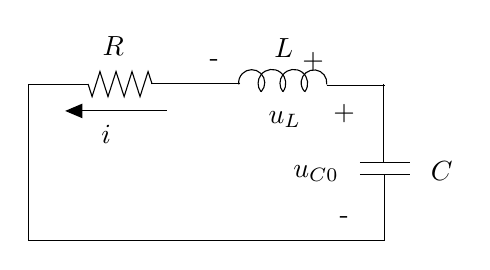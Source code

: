 \begin{tikzpicture}[y=-1cm]
\sf
\draw[black] (3.071,3.18) -- (3.02,3.022) -- (2.918,3.34) -- (2.816,3.022) -- (2.716,3.34) -- (2.613,3.022) -- (2.511,3.34) -- (2.409,3.022) -- (2.309,3.34) -- (2.258,3.18);
\draw[black] (6.011,3.178) -- (6.011,4.167);
\draw[black] (4.189,3.178) -- (3.056,3.178);
\draw[black] (5.289,3.2) -- (6.033,3.2);
\draw[black] (3.078,3.178) -- cycle;
\draw[arrows=triangle 45-,black] (1.967,3.522) -- (3.256,3.522);
\path (2.578,2.822) node[text=black,anchor=base] {$R$};
\path (6.489,4.4) node[text=black,anchor=base west] {$C$};
\path (2.489,3.933) node[text=black,anchor=base] {$i$};
\path (5.511,3.644) node[text=black,anchor=base] {+};
\path (5.511,4.956) node[text=black,anchor=base] {-};
\path (5.567,4.367) node[text=black,anchor=base east] {$u_{C0}$};
\path (4.744,2.844) node[text=black,anchor=base] {$L$};
\path (4.044,2.956) node[text=black,anchor=base east] {-};
\path (5.378,2.978) node[text=black,anchor=base east] {+};
\path (4.756,3.678) node[text=black,anchor=base] {$u_L$};
\draw (5.709,4.178) -- (6.344,4.178);
\draw (5.709,4.333) -- (6.344,4.333);
\draw (4.593,3.171) +(38:0.176) arc (38:-217:0.176);
\draw (4.871,3.171) +(38:0.176) arc (38:-217:0.176);
\draw (5.127,3.164) +(7:0.163) arc (7:-224:0.163);
\draw (4.336,3.164) +(44:0.166) arc (44:-187:0.166);
\draw (5.289,3.184) -- cycle;
\draw (2.256,3.184) -- (1.498,3.184) -- (1.498,3.778) -- (1.498,5.178);
\draw (1.498,5.167) -- (6.022,5.167) -- (6.022,4.333);

\end{tikzpicture}%

%% Configure (x)emacs for this file ...
%% Local Variables:
%% mode: latex
%% End: